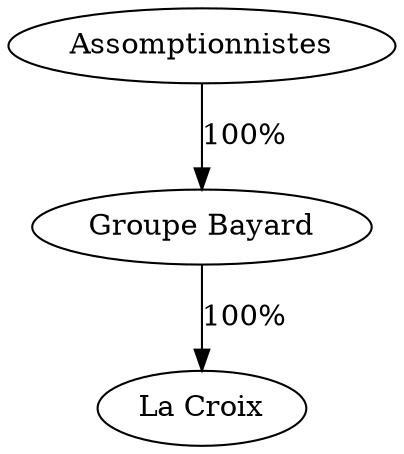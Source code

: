 digraph G {
  "Groupe Bayard" -> "La Croix" [label="100%"];
  "Assomptionnistes" -> "Groupe Bayard" [label="100%"];
}